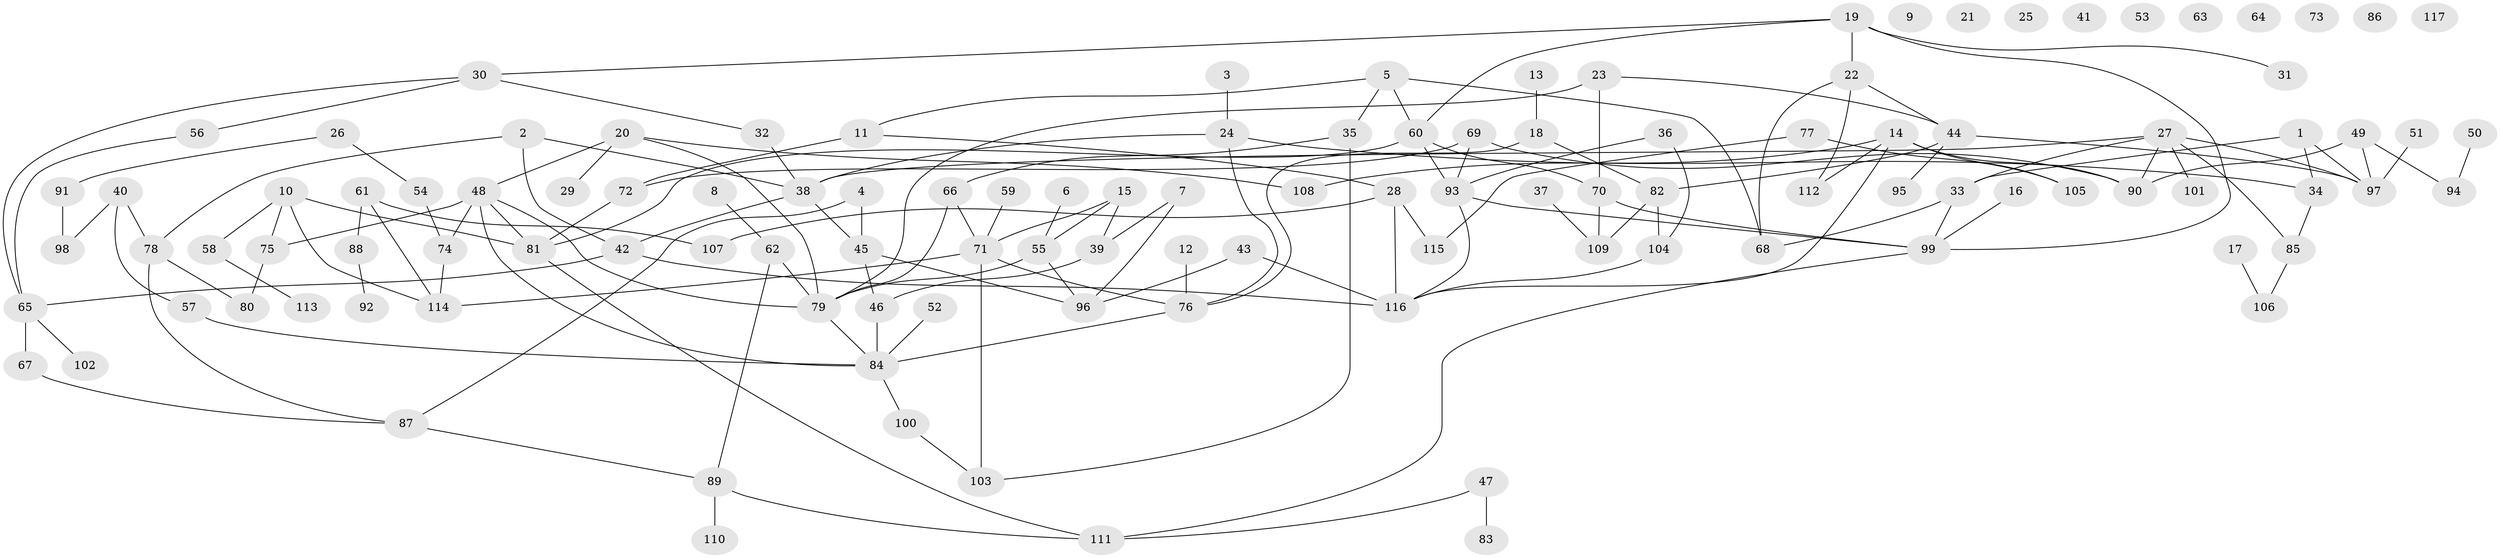 // coarse degree distribution, {4: 0.1518987341772152, 5: 0.08860759493670886, 3: 0.189873417721519, 2: 0.11392405063291139, 1: 0.189873417721519, 0: 0.12658227848101267, 9: 0.02531645569620253, 8: 0.0379746835443038, 6: 0.06329113924050633, 7: 0.012658227848101266}
// Generated by graph-tools (version 1.1) at 2025/41/03/06/25 10:41:24]
// undirected, 117 vertices, 159 edges
graph export_dot {
graph [start="1"]
  node [color=gray90,style=filled];
  1;
  2;
  3;
  4;
  5;
  6;
  7;
  8;
  9;
  10;
  11;
  12;
  13;
  14;
  15;
  16;
  17;
  18;
  19;
  20;
  21;
  22;
  23;
  24;
  25;
  26;
  27;
  28;
  29;
  30;
  31;
  32;
  33;
  34;
  35;
  36;
  37;
  38;
  39;
  40;
  41;
  42;
  43;
  44;
  45;
  46;
  47;
  48;
  49;
  50;
  51;
  52;
  53;
  54;
  55;
  56;
  57;
  58;
  59;
  60;
  61;
  62;
  63;
  64;
  65;
  66;
  67;
  68;
  69;
  70;
  71;
  72;
  73;
  74;
  75;
  76;
  77;
  78;
  79;
  80;
  81;
  82;
  83;
  84;
  85;
  86;
  87;
  88;
  89;
  90;
  91;
  92;
  93;
  94;
  95;
  96;
  97;
  98;
  99;
  100;
  101;
  102;
  103;
  104;
  105;
  106;
  107;
  108;
  109;
  110;
  111;
  112;
  113;
  114;
  115;
  116;
  117;
  1 -- 33;
  1 -- 34;
  1 -- 97;
  2 -- 38;
  2 -- 42;
  2 -- 78;
  3 -- 24;
  4 -- 45;
  4 -- 87;
  5 -- 11;
  5 -- 35;
  5 -- 60;
  5 -- 68;
  6 -- 55;
  7 -- 39;
  7 -- 96;
  8 -- 62;
  10 -- 58;
  10 -- 75;
  10 -- 81;
  10 -- 114;
  11 -- 28;
  11 -- 72;
  12 -- 76;
  13 -- 18;
  14 -- 90;
  14 -- 105;
  14 -- 108;
  14 -- 112;
  14 -- 116;
  15 -- 39;
  15 -- 55;
  15 -- 71;
  16 -- 99;
  17 -- 106;
  18 -- 76;
  18 -- 82;
  19 -- 22;
  19 -- 30;
  19 -- 31;
  19 -- 60;
  19 -- 99;
  20 -- 29;
  20 -- 48;
  20 -- 79;
  20 -- 108;
  22 -- 44;
  22 -- 68;
  22 -- 112;
  23 -- 44;
  23 -- 70;
  23 -- 79;
  24 -- 34;
  24 -- 38;
  24 -- 76;
  26 -- 54;
  26 -- 91;
  27 -- 33;
  27 -- 38;
  27 -- 85;
  27 -- 90;
  27 -- 97;
  27 -- 101;
  28 -- 107;
  28 -- 115;
  28 -- 116;
  30 -- 32;
  30 -- 56;
  30 -- 65;
  32 -- 38;
  33 -- 68;
  33 -- 99;
  34 -- 85;
  35 -- 66;
  35 -- 103;
  36 -- 93;
  36 -- 104;
  37 -- 109;
  38 -- 42;
  38 -- 45;
  39 -- 46;
  40 -- 57;
  40 -- 78;
  40 -- 98;
  42 -- 65;
  42 -- 116;
  43 -- 96;
  43 -- 116;
  44 -- 82;
  44 -- 95;
  44 -- 97;
  45 -- 46;
  45 -- 96;
  46 -- 84;
  47 -- 83;
  47 -- 111;
  48 -- 74;
  48 -- 75;
  48 -- 79;
  48 -- 81;
  48 -- 84;
  49 -- 90;
  49 -- 94;
  49 -- 97;
  50 -- 94;
  51 -- 97;
  52 -- 84;
  54 -- 74;
  55 -- 79;
  55 -- 96;
  56 -- 65;
  57 -- 84;
  58 -- 113;
  59 -- 71;
  60 -- 70;
  60 -- 81;
  60 -- 93;
  61 -- 88;
  61 -- 107;
  61 -- 114;
  62 -- 79;
  62 -- 89;
  65 -- 67;
  65 -- 102;
  66 -- 71;
  66 -- 79;
  67 -- 87;
  69 -- 72;
  69 -- 90;
  69 -- 93;
  70 -- 99;
  70 -- 109;
  71 -- 76;
  71 -- 103;
  71 -- 114;
  72 -- 81;
  74 -- 114;
  75 -- 80;
  76 -- 84;
  77 -- 105;
  77 -- 115;
  78 -- 80;
  78 -- 87;
  79 -- 84;
  81 -- 111;
  82 -- 104;
  82 -- 109;
  84 -- 100;
  85 -- 106;
  87 -- 89;
  88 -- 92;
  89 -- 110;
  89 -- 111;
  91 -- 98;
  93 -- 99;
  93 -- 116;
  99 -- 111;
  100 -- 103;
  104 -- 116;
}
